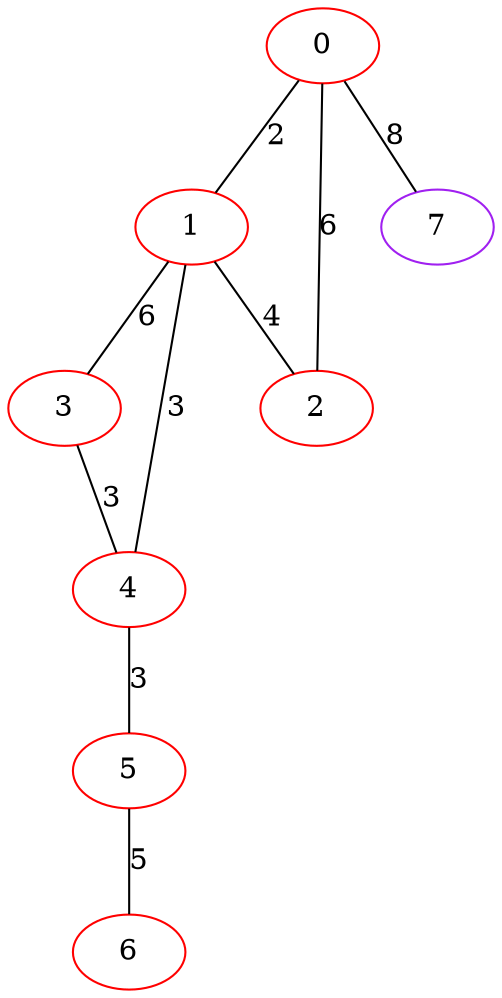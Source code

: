 graph "" {
0 [color=red, weight=1];
1 [color=red, weight=1];
2 [color=red, weight=1];
3 [color=red, weight=1];
4 [color=red, weight=1];
5 [color=red, weight=1];
6 [color=red, weight=1];
7 [color=purple, weight=4];
0 -- 1  [key=0, label=2];
0 -- 2  [key=0, label=6];
0 -- 7  [key=0, label=8];
1 -- 2  [key=0, label=4];
1 -- 3  [key=0, label=6];
1 -- 4  [key=0, label=3];
3 -- 4  [key=0, label=3];
4 -- 5  [key=0, label=3];
5 -- 6  [key=0, label=5];
}
